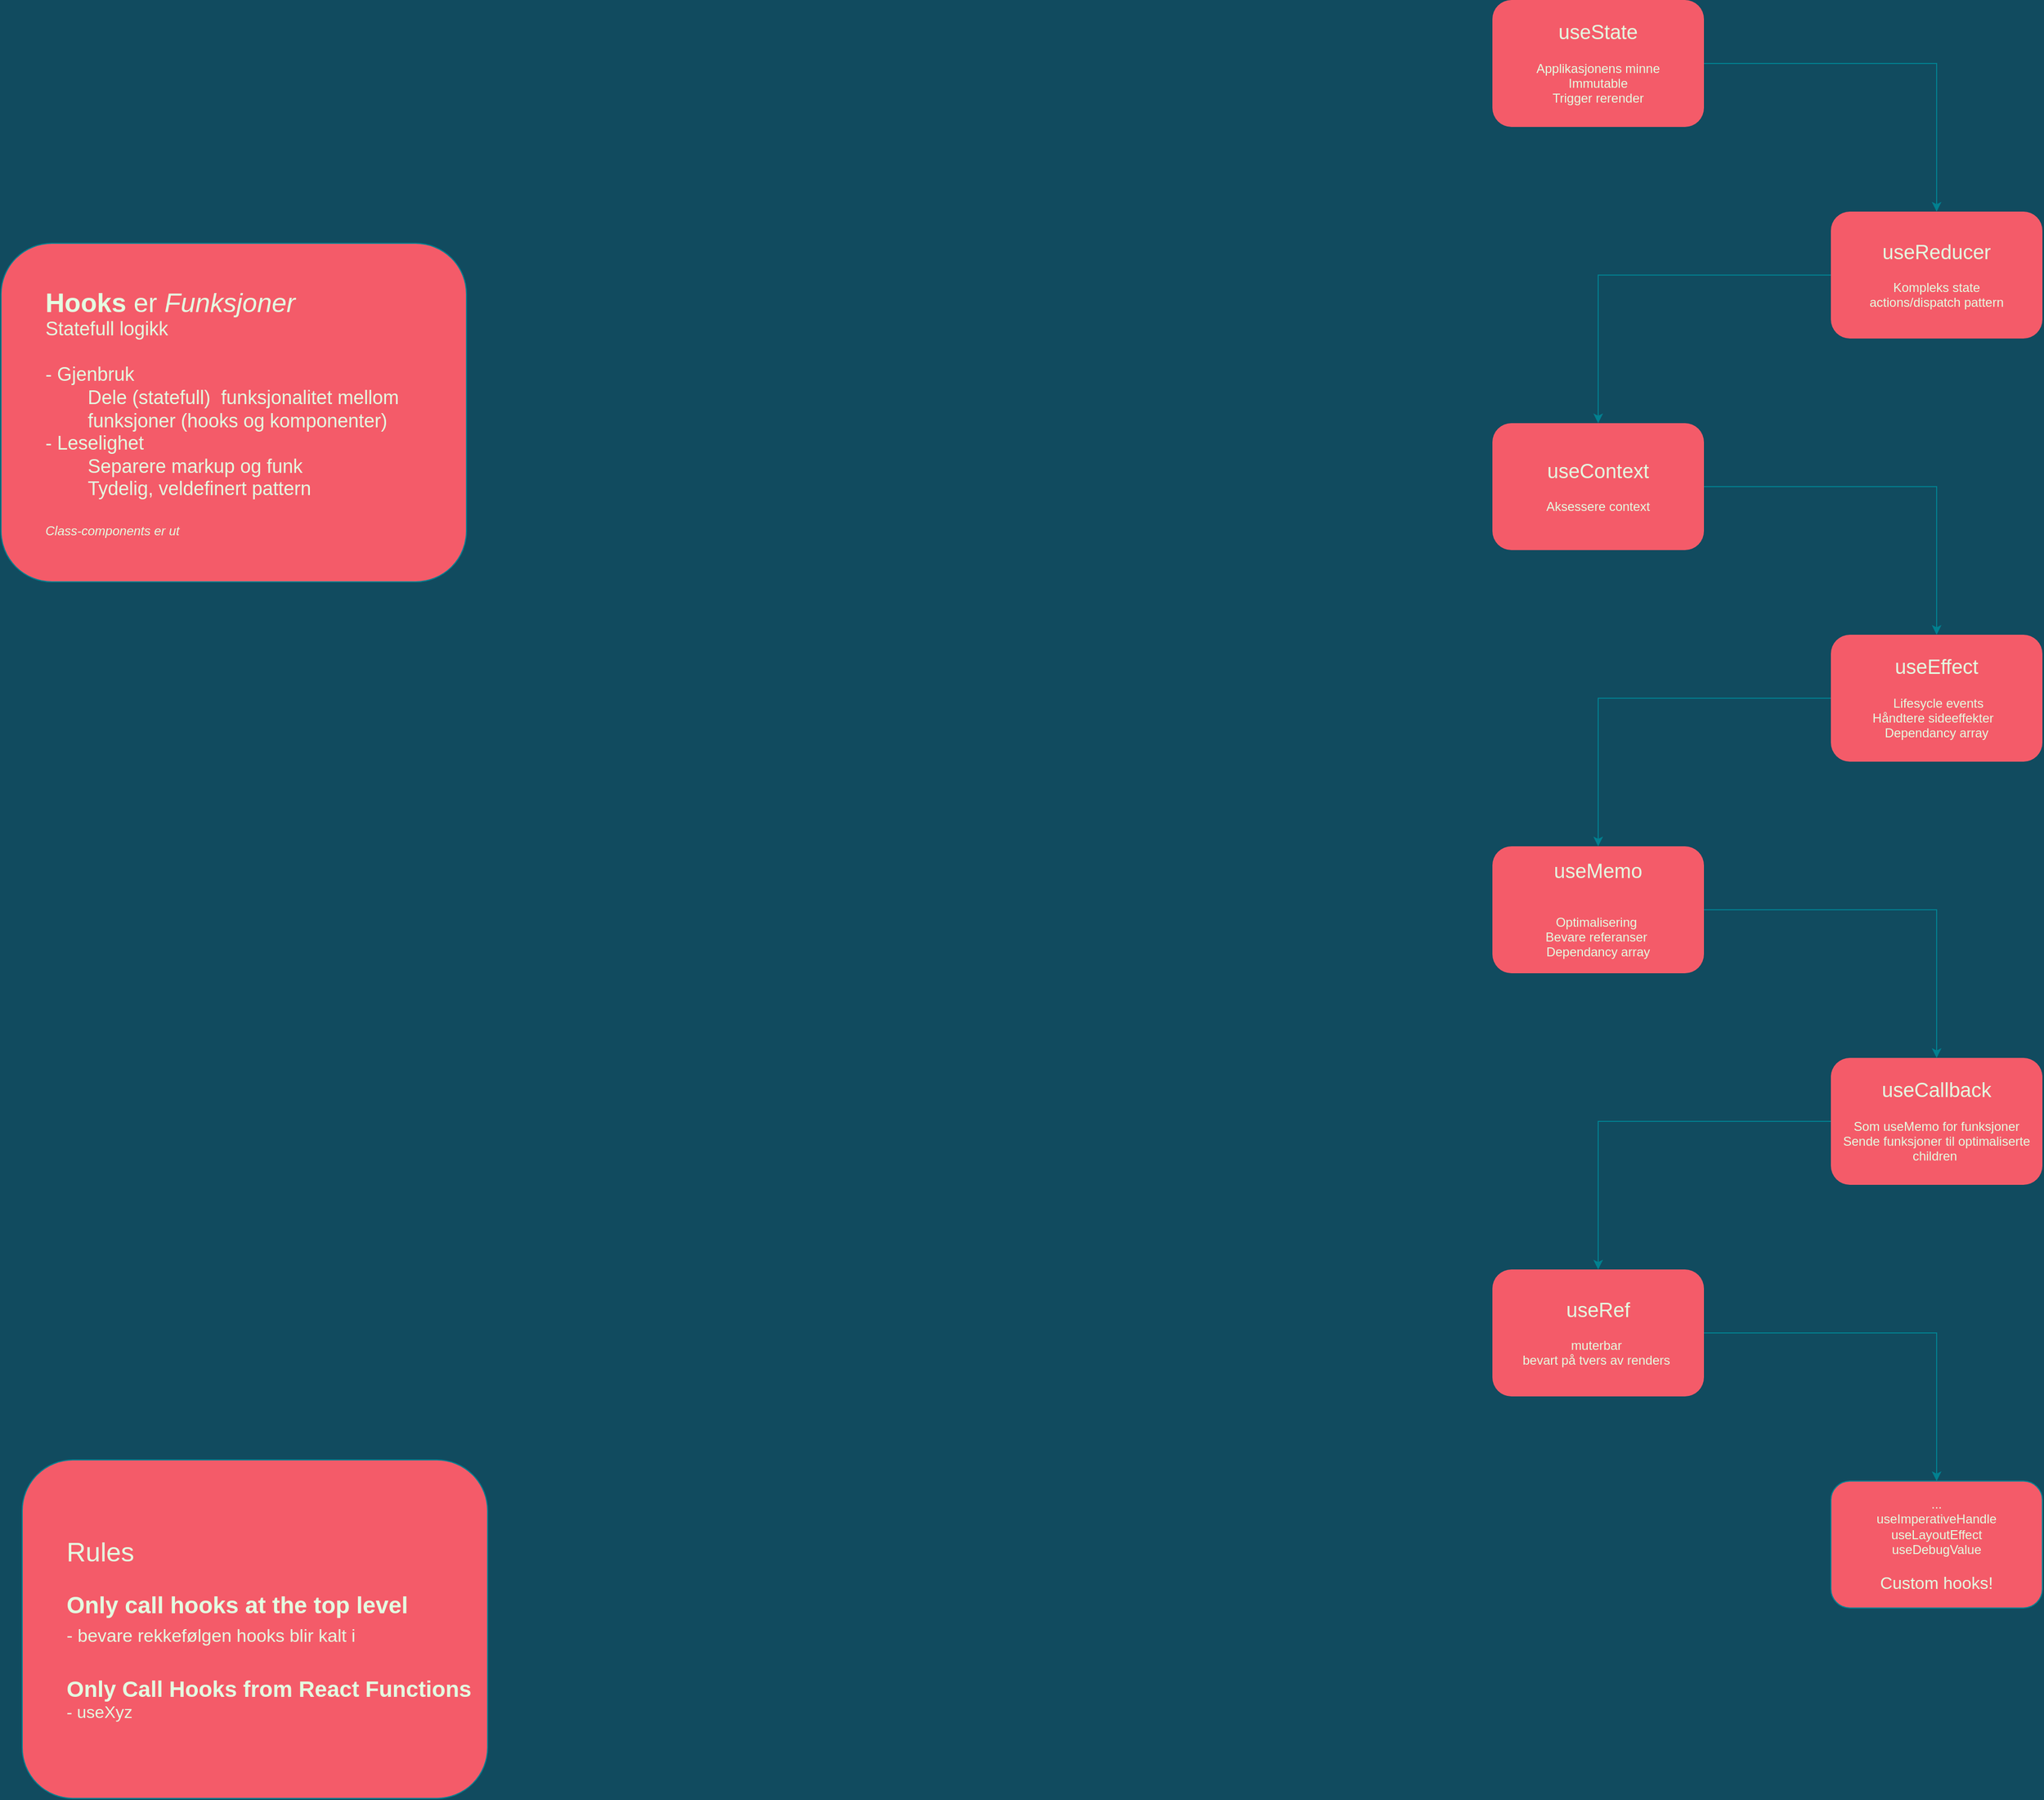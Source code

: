 <mxfile version="13.10.9" type="github">
  <diagram id="prtHgNgQTEPvFCAcTncT" name="Page-1">
    <mxGraphModel dx="2487" dy="3790" grid="1" gridSize="10" guides="1" tooltips="1" connect="1" arrows="1" fold="1" page="1" pageScale="1" pageWidth="4681" pageHeight="3300" background="#114B5F" math="0" shadow="0">
      <root>
        <mxCell id="0" />
        <mxCell id="1" parent="0" />
        <mxCell id="70Aoskz2j759LiOCqX9b-44" value="" style="group;fontColor=#E4FDE1;" vertex="1" connectable="0" parent="1">
          <mxGeometry x="2320" y="260" width="520" height="1380" as="geometry" />
        </mxCell>
        <mxCell id="70Aoskz2j759LiOCqX9b-40" value="" style="group;fontColor=#E4FDE1;" vertex="1" connectable="0" parent="70Aoskz2j759LiOCqX9b-44">
          <mxGeometry y="260" width="520" height="1120" as="geometry" />
        </mxCell>
        <mxCell id="70Aoskz2j759LiOCqX9b-2" value="&lt;font&gt;&lt;span style=&quot;font-size: 19px&quot;&gt;useContext&lt;/span&gt;&lt;br&gt;&lt;br&gt;Aksessere context&lt;br&gt;&lt;/font&gt;" style="rounded=1;whiteSpace=wrap;html=1;fillColor=#F45B69;strokeColor=none;fontColor=#E4FDE1;" vertex="1" parent="70Aoskz2j759LiOCqX9b-40">
          <mxGeometry width="200" height="120" as="geometry" />
        </mxCell>
        <mxCell id="70Aoskz2j759LiOCqX9b-19" value="&lt;font&gt;&lt;font style=&quot;font-size: 19px&quot;&gt;useMemo&lt;br&gt;&lt;/font&gt;&lt;br&gt;&lt;br&gt;Optimalisering&amp;nbsp;&lt;br&gt;Bevare referanser&amp;nbsp;&lt;br&gt;&lt;span style=&quot;font-family: &amp;#34;helvetica&amp;#34;&quot;&gt;Dependancy array&lt;/span&gt;&lt;br&gt;&lt;/font&gt;" style="whiteSpace=wrap;html=1;rounded=1;fillColor=#F45B69;strokeColor=none;fontColor=#E4FDE1;" vertex="1" parent="70Aoskz2j759LiOCqX9b-40">
          <mxGeometry y="400" width="200" height="120" as="geometry" />
        </mxCell>
        <mxCell id="70Aoskz2j759LiOCqX9b-23" value="&lt;font style=&quot;font-size: 19px&quot;&gt;useRef&lt;/font&gt;&lt;br&gt;&lt;br&gt;muterbar&amp;nbsp;&lt;br&gt;bevart på tvers av renders&amp;nbsp;" style="whiteSpace=wrap;html=1;rounded=1;fillColor=#F45B69;fontColor=#E4FDE1;strokeColor=none;" vertex="1" parent="70Aoskz2j759LiOCqX9b-40">
          <mxGeometry y="800" width="200" height="120" as="geometry" />
        </mxCell>
        <mxCell id="70Aoskz2j759LiOCqX9b-53" value="" style="group" vertex="1" connectable="0" parent="70Aoskz2j759LiOCqX9b-40">
          <mxGeometry x="320" y="200" width="200" height="920" as="geometry" />
        </mxCell>
        <mxCell id="70Aoskz2j759LiOCqX9b-15" value="&lt;span style=&quot;font-family: &amp;#34;helvetica&amp;#34; ; font-size: 19px ; font-style: normal ; font-weight: 400 ; letter-spacing: normal ; text-align: center ; text-indent: 0px ; text-transform: none ; word-spacing: 0px ; display: inline ; float: none&quot;&gt;useEffect&lt;br&gt;&lt;/span&gt;&lt;br style=&quot;font-family: &amp;#34;helvetica&amp;#34; ; font-size: 19px ; font-style: normal ; font-weight: 400 ; letter-spacing: normal ; text-align: center ; text-indent: 0px ; text-transform: none ; word-spacing: 0px&quot;&gt;&lt;span style=&quot;font-family: &amp;#34;helvetica&amp;#34; ; font-style: normal ; font-weight: 400 ; letter-spacing: normal ; text-align: center ; text-indent: 0px ; text-transform: none ; word-spacing: 0px ; font-size: 12px&quot;&gt;&amp;nbsp;Lifesycle events&lt;br&gt;Håndtere sideeffekter&amp;nbsp;&amp;nbsp;&lt;br&gt;Dependancy array&lt;br&gt;&lt;/span&gt;" style="whiteSpace=wrap;html=1;rounded=1;fillColor=#F45B69;strokeColor=none;labelBackgroundColor=none;fontColor=#E4FDE1;" vertex="1" parent="70Aoskz2j759LiOCqX9b-53">
          <mxGeometry width="200" height="120" as="geometry" />
        </mxCell>
        <mxCell id="70Aoskz2j759LiOCqX9b-16" value="" style="edgeStyle=orthogonalEdgeStyle;rounded=0;orthogonalLoop=1;jettySize=auto;html=1;strokeColor=#028090;labelBackgroundColor=#114B5F;fontColor=#E4FDE1;" edge="1" parent="70Aoskz2j759LiOCqX9b-53" source="70Aoskz2j759LiOCqX9b-2" target="70Aoskz2j759LiOCqX9b-15">
          <mxGeometry relative="1" as="geometry" />
        </mxCell>
        <mxCell id="70Aoskz2j759LiOCqX9b-20" value="" style="edgeStyle=orthogonalEdgeStyle;rounded=0;orthogonalLoop=1;jettySize=auto;html=1;strokeColor=#028090;labelBackgroundColor=#114B5F;fontColor=#E4FDE1;" edge="1" parent="70Aoskz2j759LiOCqX9b-53" source="70Aoskz2j759LiOCqX9b-15" target="70Aoskz2j759LiOCqX9b-19">
          <mxGeometry relative="1" as="geometry" />
        </mxCell>
        <mxCell id="70Aoskz2j759LiOCqX9b-21" value="&lt;font style=&quot;font-size: 19px&quot;&gt;useCallback&lt;br&gt;&lt;/font&gt;&lt;br&gt;Som useMemo for funksjoner&lt;br&gt;Sende funksjoner til optimaliserte children&amp;nbsp;" style="whiteSpace=wrap;html=1;rounded=1;fillColor=#F45B69;strokeColor=none;fontColor=#E4FDE1;" vertex="1" parent="70Aoskz2j759LiOCqX9b-53">
          <mxGeometry y="400" width="200" height="120" as="geometry" />
        </mxCell>
        <mxCell id="70Aoskz2j759LiOCqX9b-22" value="" style="edgeStyle=orthogonalEdgeStyle;rounded=0;orthogonalLoop=1;jettySize=auto;html=1;fontSize=19;strokeColor=#028090;labelBackgroundColor=#114B5F;fontColor=#E4FDE1;" edge="1" parent="70Aoskz2j759LiOCqX9b-53" source="70Aoskz2j759LiOCqX9b-19" target="70Aoskz2j759LiOCqX9b-21">
          <mxGeometry relative="1" as="geometry" />
        </mxCell>
        <mxCell id="70Aoskz2j759LiOCqX9b-24" value="" style="edgeStyle=orthogonalEdgeStyle;rounded=0;orthogonalLoop=1;jettySize=auto;html=1;fontSize=19;strokeColor=#028090;labelBackgroundColor=#114B5F;fontColor=#E4FDE1;" edge="1" parent="70Aoskz2j759LiOCqX9b-53" source="70Aoskz2j759LiOCqX9b-21" target="70Aoskz2j759LiOCqX9b-23">
          <mxGeometry relative="1" as="geometry" />
        </mxCell>
        <mxCell id="70Aoskz2j759LiOCqX9b-25" value="...&lt;br&gt;useImperativeHandle&lt;br&gt;useLayoutEffect&lt;br&gt;useDebugValue&lt;br&gt;&lt;br&gt;&lt;font style=&quot;font-size: 16px&quot;&gt;Custom hooks!&lt;/font&gt;" style="whiteSpace=wrap;html=1;rounded=1;strokeColor=#028090;fillColor=#F45B69;fontColor=#E4FDE1;" vertex="1" parent="70Aoskz2j759LiOCqX9b-53">
          <mxGeometry y="800" width="200" height="120" as="geometry" />
        </mxCell>
        <mxCell id="70Aoskz2j759LiOCqX9b-26" value="" style="edgeStyle=orthogonalEdgeStyle;rounded=0;orthogonalLoop=1;jettySize=auto;html=1;fontSize=19;strokeColor=#028090;labelBackgroundColor=#114B5F;fontColor=#E4FDE1;" edge="1" parent="70Aoskz2j759LiOCqX9b-53" source="70Aoskz2j759LiOCqX9b-23" target="70Aoskz2j759LiOCqX9b-25">
          <mxGeometry relative="1" as="geometry" />
        </mxCell>
        <mxCell id="70Aoskz2j759LiOCqX9b-47" value="&lt;font style=&quot;font-size: 19px&quot;&gt;useReducer&lt;br&gt;&lt;/font&gt;&lt;br&gt;Kompleks state&lt;br&gt;actions/dispatch pattern" style="whiteSpace=wrap;html=1;rounded=1;fontColor=#E4FDE1;strokeColor=none;fillColor=#F45B69;" vertex="1" parent="70Aoskz2j759LiOCqX9b-44">
          <mxGeometry x="320" y="60" width="200" height="120" as="geometry" />
        </mxCell>
        <mxCell id="70Aoskz2j759LiOCqX9b-48" value="" style="edgeStyle=orthogonalEdgeStyle;rounded=0;sketch=0;orthogonalLoop=1;jettySize=auto;html=1;strokeColor=#028090;labelBackgroundColor=#114B5F;fontColor=#E4FDE1;" edge="1" parent="1" source="70Aoskz2j759LiOCqX9b-41" target="70Aoskz2j759LiOCqX9b-47">
          <mxGeometry relative="1" as="geometry" />
        </mxCell>
        <mxCell id="70Aoskz2j759LiOCqX9b-41" value="&lt;font style=&quot;font-size: 19px&quot;&gt;useState&lt;br&gt;&lt;/font&gt;&lt;br&gt;Applikasjonens minne&lt;br&gt;Immutable&lt;br&gt;Trigger rerender" style="whiteSpace=wrap;html=1;rounded=1;fontColor=#E4FDE1;strokeColor=none;fillColor=#F45B69;" vertex="1" parent="1">
          <mxGeometry x="2320" y="120" width="200" height="120" as="geometry" />
        </mxCell>
        <mxCell id="70Aoskz2j759LiOCqX9b-49" value="" style="endArrow=classic;html=1;strokeColor=#028090;rounded=0;labelBackgroundColor=#114B5F;fontColor=#E4FDE1;" edge="1" parent="1">
          <mxGeometry width="50" height="50" relative="1" as="geometry">
            <mxPoint x="2640" y="380" as="sourcePoint" />
            <mxPoint x="2420" y="520" as="targetPoint" />
            <Array as="points">
              <mxPoint x="2420" y="380" />
            </Array>
          </mxGeometry>
        </mxCell>
        <mxCell id="70Aoskz2j759LiOCqX9b-51" value="&lt;blockquote style=&quot;margin: 0 0 0 40px ; border: none ; padding: 0px&quot;&gt;&lt;font style=&quot;font-size: 25px&quot;&gt;Rules&lt;/font&gt;&lt;/blockquote&gt;&lt;blockquote style=&quot;margin: 0 0 0 40px ; border: none ; padding: 0px&quot;&gt;&lt;span style=&quot;font-size: 19px&quot;&gt;&lt;br&gt;&lt;/span&gt;&lt;/blockquote&gt;&lt;blockquote style=&quot;margin: 0px 0px 0px 40px ; border: none ; padding: 0px ; font-size: 22px&quot;&gt;&lt;span&gt;&lt;font style=&quot;font-size: 22px&quot;&gt;&lt;b&gt;Only call hooks at the top level&lt;/b&gt;&lt;/font&gt;&lt;/span&gt;&lt;/blockquote&gt;&lt;blockquote style=&quot;margin: 0px 0px 0px 40px ; border: none ; padding: 0px ; font-size: 22px&quot;&gt;&lt;span&gt;&lt;font style=&quot;font-size: 17px&quot;&gt;- bevare rekkefølgen hooks blir kalt i&lt;/font&gt;&lt;/span&gt;&lt;/blockquote&gt;&lt;blockquote style=&quot;margin: 0px 0px 0px 40px ; border: none ; padding: 0px ; font-size: 22px&quot;&gt;&lt;span style=&quot;font-size: 19px&quot;&gt;&lt;br&gt;&lt;/span&gt;&lt;/blockquote&gt;&lt;blockquote style=&quot;margin: 0px 0px 0px 40px ; border: none ; padding: 0px&quot;&gt;&lt;span&gt;&lt;b&gt;&lt;font style=&quot;font-size: 21px&quot;&gt;Only Call Hooks from React Functions&lt;/font&gt;&lt;/b&gt;&lt;/span&gt;&lt;/blockquote&gt;&lt;blockquote style=&quot;margin: 0px 0px 0px 40px ; border: none ; padding: 0px&quot;&gt;&lt;span&gt;&lt;font style=&quot;font-size: 16px&quot;&gt;- useXyz&lt;/font&gt;&lt;/span&gt;&lt;/blockquote&gt;" style="rounded=1;whiteSpace=wrap;html=1;sketch=0;strokeColor=#028090;fillColor=#F45B69;fontColor=#E4FDE1;align=left;" vertex="1" parent="1">
          <mxGeometry x="930" y="1500" width="440" height="320" as="geometry" />
        </mxCell>
        <mxCell id="70Aoskz2j759LiOCqX9b-52" value="&lt;blockquote style=&quot;margin: 0 0 0 40px ; border: none ; padding: 0px&quot;&gt;&lt;span style=&quot;font-size: 25px&quot;&gt;&lt;b&gt;Hooks &lt;/b&gt;er&lt;b&gt;&amp;nbsp;&lt;/b&gt;&lt;/span&gt;&lt;i style=&quot;font-size: 25px&quot;&gt;Funksjoner&lt;/i&gt;&lt;/blockquote&gt;&lt;blockquote style=&quot;margin: 0 0 0 40px ; border: none ; padding: 0px&quot;&gt;&lt;span style=&quot;font-size: 18px&quot;&gt;Statefull logikk&amp;nbsp;&lt;/span&gt;&lt;br&gt;&lt;/blockquote&gt;&lt;blockquote style=&quot;margin: 0 0 0 40px ; border: none ; padding: 0px&quot;&gt;&lt;span style=&quot;font-size: 18px&quot;&gt;&lt;br&gt;&lt;/span&gt;&lt;/blockquote&gt;&lt;blockquote style=&quot;margin: 0px 0px 0px 40px ; border: none ; padding: 0px ; font-size: 18px&quot;&gt;&lt;font style=&quot;font-size: 18px&quot;&gt;- Gjenbruk&lt;br&gt;&lt;/font&gt;&lt;/blockquote&gt;&lt;blockquote style=&quot;margin: 0 0 0 40px ; border: none ; padding: 0px&quot;&gt;&lt;blockquote style=&quot;margin: 0px 0px 0px 40px ; border: none ; padding: 0px ; font-size: 18px&quot;&gt;&lt;font style=&quot;font-size: 18px&quot;&gt;Dele (statefull)&amp;nbsp; funksjonalitet mellom funksjoner (hooks og komponenter)&lt;/font&gt;&lt;/blockquote&gt;&lt;/blockquote&gt;&lt;blockquote style=&quot;margin: 0px 0px 0px 40px ; border: none ; padding: 0px ; font-size: 18px&quot;&gt;&lt;font style=&quot;font-size: 18px&quot;&gt;- Leselighet&lt;/font&gt;&lt;/blockquote&gt;&lt;blockquote style=&quot;margin: 0 0 0 40px ; border: none ; padding: 0px&quot;&gt;&lt;blockquote style=&quot;margin: 0px 0px 0px 40px ; border: none ; padding: 0px ; font-size: 18px&quot;&gt;&lt;font style=&quot;font-size: 18px&quot;&gt;Separere markup og funk&lt;/font&gt;&lt;/blockquote&gt;&lt;blockquote style=&quot;margin: 0px 0px 0px 40px ; border: none ; padding: 0px ; font-size: 18px&quot;&gt;Tydelig, veldefinert pattern&lt;/blockquote&gt;&lt;blockquote style=&quot;margin: 0px 0px 0px 40px ; border: none ; padding: 0px ; font-size: 18px&quot;&gt;&lt;br&gt;&lt;/blockquote&gt;&lt;i&gt;Class-components er ut&lt;/i&gt;&lt;/blockquote&gt;" style="rounded=1;whiteSpace=wrap;html=1;sketch=0;strokeColor=#028090;fillColor=#F45B69;fontColor=#E4FDE1;align=left;" vertex="1" parent="1">
          <mxGeometry x="910" y="350" width="440" height="320" as="geometry" />
        </mxCell>
      </root>
    </mxGraphModel>
  </diagram>
</mxfile>
